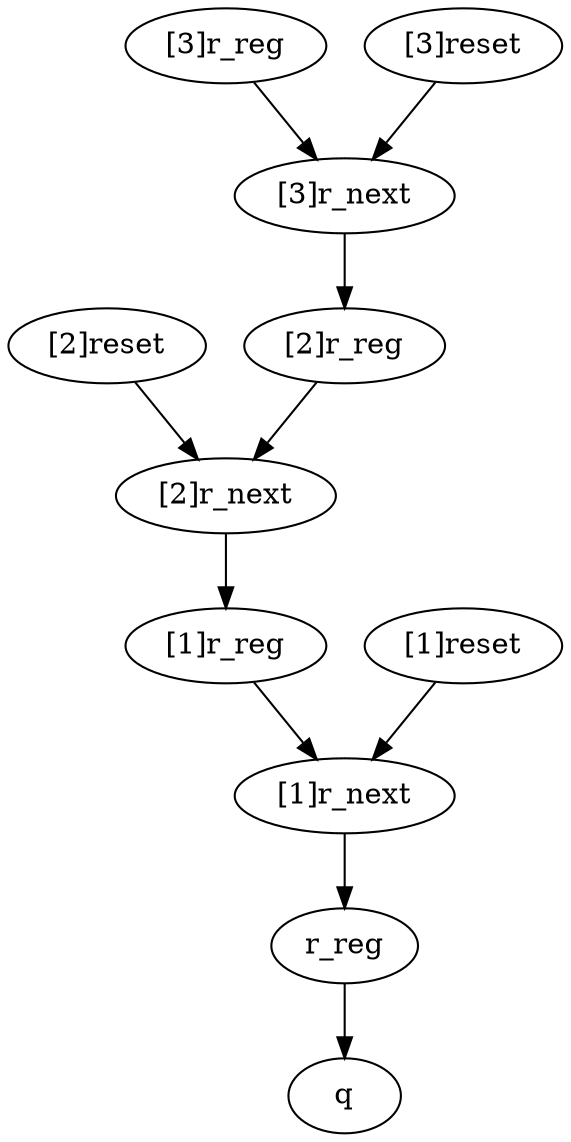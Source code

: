 strict digraph "" {
	"[2]reset"	[complexity=20,
		importance=1.32716017248,
		rank=0.0663580086238];
	"[2]r_next"	[complexity=13,
		importance=1.19135778545,
		rank=0.0916429065729];
	"[2]reset" -> "[2]r_next";
	"[1]r_reg"	[complexity=11,
		importance=0.944443957274,
		rank=0.0858585415704];
	"[1]r_next"	[complexity=4,
		importance=0.685185132806,
		rank=0.171296283201];
	"[1]r_reg" -> "[1]r_next";
	"[2]r_reg"	[complexity=20,
		importance=1.45061660992,
		rank=0.0725308304958];
	"[2]r_reg" -> "[2]r_next";
	"[3]r_next"	[complexity=22,
		importance=1.69753043809,
		rank=0.0771604744586];
	"[3]r_next" -> "[2]r_reg";
	"[3]r_reg"	[complexity=29,
		importance=1.95678926256,
		rank=0.0674754918123];
	"[3]r_reg" -> "[3]r_next";
	q	[complexity=0,
		importance=0.179012480165,
		rank=0.0];
	r_reg	[complexity=2,
		importance=0.438271304633,
		rank=0.219135652317];
	"[1]r_next" -> r_reg;
	"[2]r_next" -> "[1]r_reg";
	r_reg -> q;
	"[1]reset"	[complexity=11,
		importance=0.820987519835,
		rank=0.0746352290759];
	"[1]reset" -> "[1]r_next";
	"[3]reset"	[complexity=29,
		importance=1.83333282512,
		rank=0.0632183732799];
	"[3]reset" -> "[3]r_next";
}
